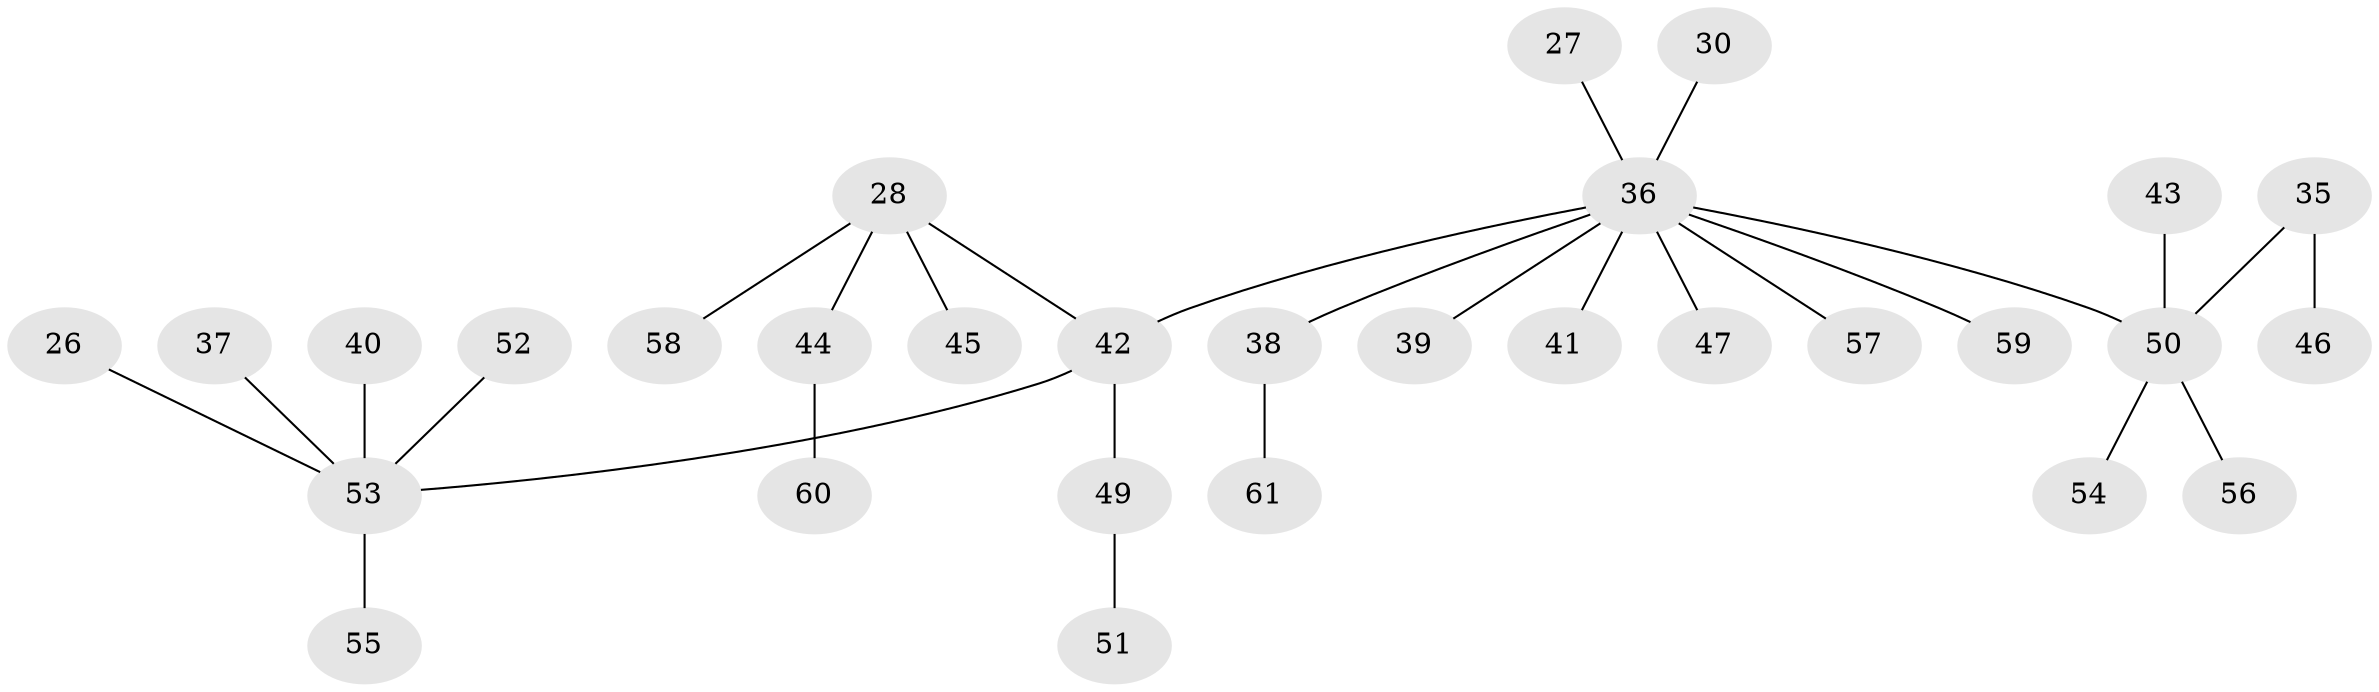 // original degree distribution, {5: 0.08196721311475409, 3: 0.11475409836065574, 8: 0.01639344262295082, 2: 0.29508196721311475, 1: 0.4918032786885246}
// Generated by graph-tools (version 1.1) at 2025/52/03/09/25 04:52:27]
// undirected, 30 vertices, 29 edges
graph export_dot {
graph [start="1"]
  node [color=gray90,style=filled];
  26 [super="+16"];
  27;
  28 [super="+5"];
  30 [super="+24"];
  35;
  36 [super="+17+12+34"];
  37;
  38;
  39;
  40;
  41;
  42 [super="+1+3+13+20"];
  43;
  44;
  45;
  46;
  47;
  49 [super="+33"];
  50 [super="+18"];
  51;
  52;
  53 [super="+8+48+22+23+25"];
  54;
  55;
  56;
  57;
  58;
  59;
  60;
  61;
  26 -- 53;
  27 -- 36;
  28 -- 44;
  28 -- 45;
  28 -- 58;
  28 -- 42;
  30 -- 36;
  35 -- 46;
  35 -- 50;
  36 -- 41;
  36 -- 38;
  36 -- 42;
  36 -- 47;
  36 -- 57;
  36 -- 59;
  36 -- 50;
  36 -- 39;
  37 -- 53;
  38 -- 61;
  40 -- 53;
  42 -- 53;
  42 -- 49;
  43 -- 50;
  44 -- 60;
  49 -- 51;
  50 -- 54;
  50 -- 56;
  52 -- 53;
  53 -- 55;
}
